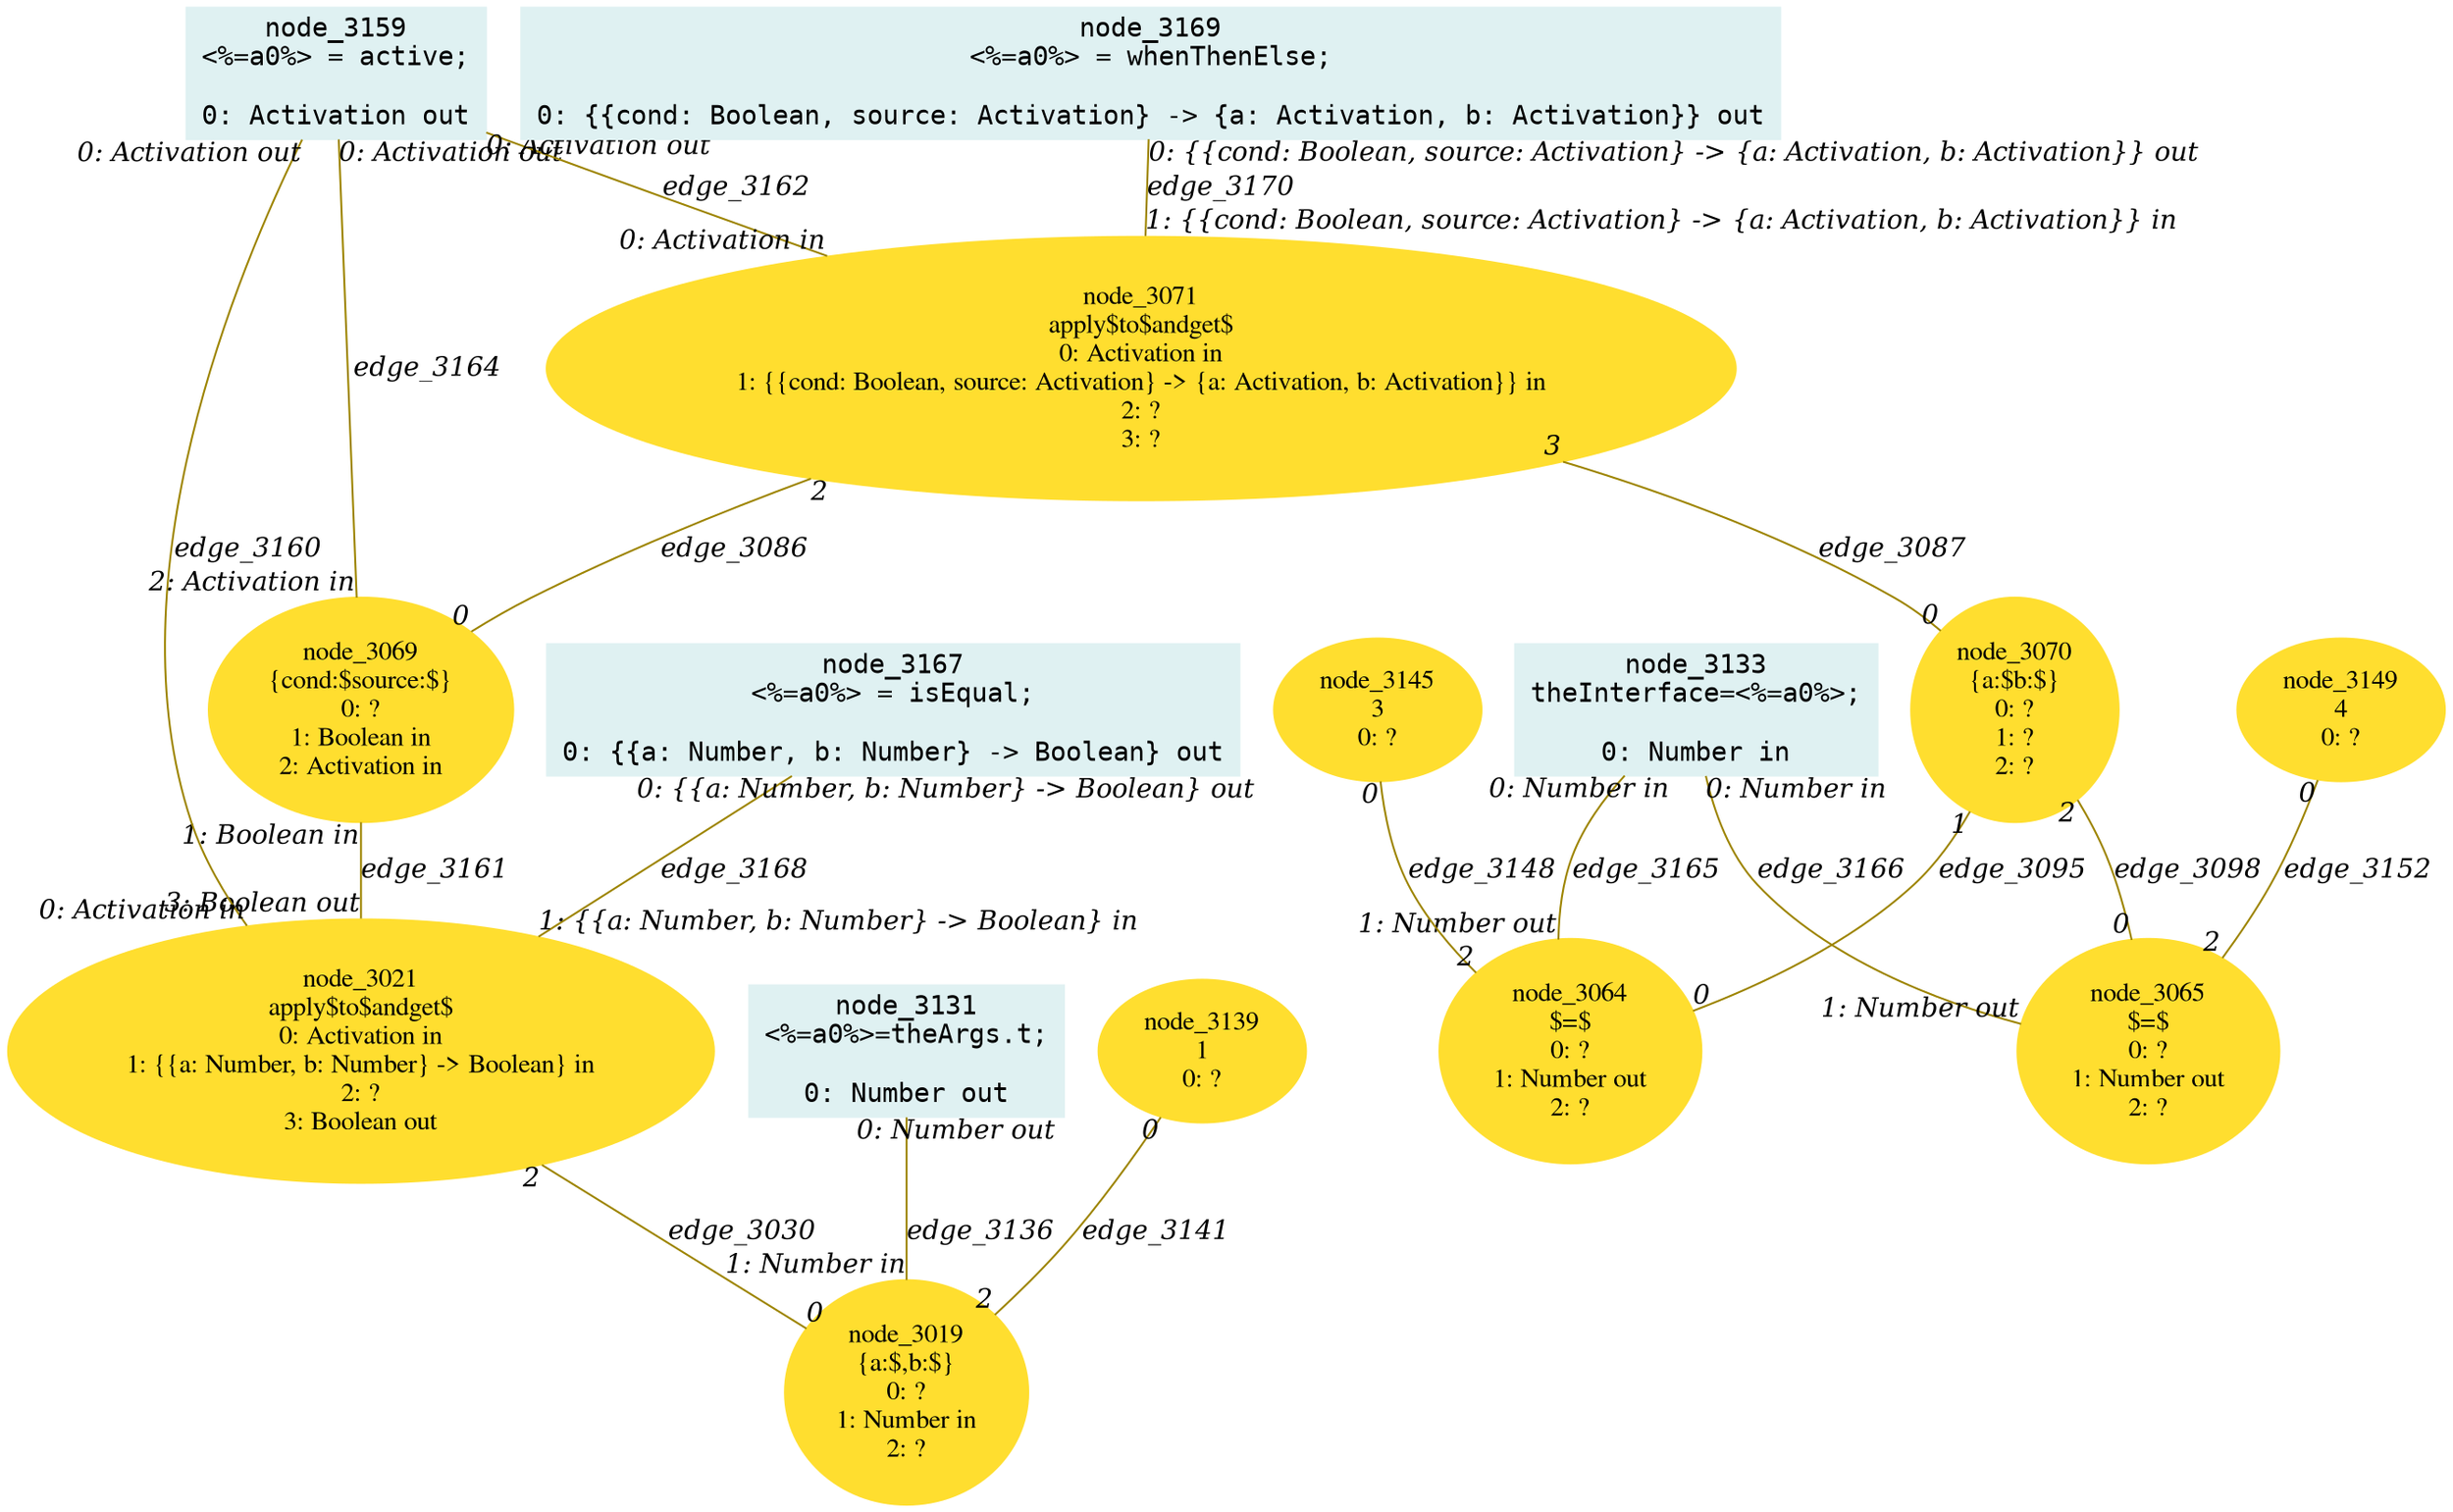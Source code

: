 digraph g{node_3019 [shape="ellipse", style="filled", color="#ffde2f", fontname="Times", label="node_3019
{a:$,b:$}
0: ?
1: Number in
2: ?" ]
node_3021 [shape="ellipse", style="filled", color="#ffde2f", fontname="Times", label="node_3021
apply$to$andget$
0: Activation in
1: {{a: Number, b: Number} -> Boolean} in
2: ?
3: Boolean out" ]
node_3064 [shape="ellipse", style="filled", color="#ffde2f", fontname="Times", label="node_3064
$=$
0: ?
1: Number out
2: ?" ]
node_3065 [shape="ellipse", style="filled", color="#ffde2f", fontname="Times", label="node_3065
$=$
0: ?
1: Number out
2: ?" ]
node_3069 [shape="ellipse", style="filled", color="#ffde2f", fontname="Times", label="node_3069
{cond:$source:$}
0: ?
1: Boolean in
2: Activation in" ]
node_3070 [shape="ellipse", style="filled", color="#ffde2f", fontname="Times", label="node_3070
{a:$b:$}
0: ?
1: ?
2: ?" ]
node_3071 [shape="ellipse", style="filled", color="#ffde2f", fontname="Times", label="node_3071
apply$to$andget$
0: Activation in
1: {{cond: Boolean, source: Activation} -> {a: Activation, b: Activation}} in
2: ?
3: ?" ]
node_3131 [shape="box", style="filled", color="#dff1f2", fontname="Courier", label="node_3131
<%=a0%>=theArgs.t;

0: Number out" ]
node_3133 [shape="box", style="filled", color="#dff1f2", fontname="Courier", label="node_3133
theInterface=<%=a0%>;

0: Number in" ]
node_3139 [shape="ellipse", style="filled", color="#ffde2f", fontname="Times", label="node_3139
1
0: ?" ]
node_3145 [shape="ellipse", style="filled", color="#ffde2f", fontname="Times", label="node_3145
3
0: ?" ]
node_3149 [shape="ellipse", style="filled", color="#ffde2f", fontname="Times", label="node_3149
4
0: ?" ]
node_3159 [shape="box", style="filled", color="#dff1f2", fontname="Courier", label="node_3159
<%=a0%> = active;

0: Activation out" ]
node_3167 [shape="box", style="filled", color="#dff1f2", fontname="Courier", label="node_3167
<%=a0%> = isEqual;

0: {{a: Number, b: Number} -> Boolean} out" ]
node_3169 [shape="box", style="filled", color="#dff1f2", fontname="Courier", label="node_3169
<%=a0%> = whenThenElse;

0: {{cond: Boolean, source: Activation} -> {a: Activation, b: Activation}} out" ]
node_3021 -> node_3019 [dir=none, arrowHead=none, fontname="Times-Italic", arrowsize=1, color="#9d8400", label="edge_3030",  headlabel="0", taillabel="2" ]
node_3071 -> node_3069 [dir=none, arrowHead=none, fontname="Times-Italic", arrowsize=1, color="#9d8400", label="edge_3086",  headlabel="0", taillabel="2" ]
node_3071 -> node_3070 [dir=none, arrowHead=none, fontname="Times-Italic", arrowsize=1, color="#9d8400", label="edge_3087",  headlabel="0", taillabel="3" ]
node_3070 -> node_3064 [dir=none, arrowHead=none, fontname="Times-Italic", arrowsize=1, color="#9d8400", label="edge_3095",  headlabel="0", taillabel="1" ]
node_3070 -> node_3065 [dir=none, arrowHead=none, fontname="Times-Italic", arrowsize=1, color="#9d8400", label="edge_3098",  headlabel="0", taillabel="2" ]
node_3131 -> node_3019 [dir=none, arrowHead=none, fontname="Times-Italic", arrowsize=1, color="#9d8400", label="edge_3136",  headlabel="1: Number in", taillabel="0: Number out" ]
node_3139 -> node_3019 [dir=none, arrowHead=none, fontname="Times-Italic", arrowsize=1, color="#9d8400", label="edge_3141",  headlabel="2", taillabel="0" ]
node_3145 -> node_3064 [dir=none, arrowHead=none, fontname="Times-Italic", arrowsize=1, color="#9d8400", label="edge_3148",  headlabel="2", taillabel="0" ]
node_3149 -> node_3065 [dir=none, arrowHead=none, fontname="Times-Italic", arrowsize=1, color="#9d8400", label="edge_3152",  headlabel="2", taillabel="0" ]
node_3159 -> node_3021 [dir=none, arrowHead=none, fontname="Times-Italic", arrowsize=1, color="#9d8400", label="edge_3160",  headlabel="0: Activation in", taillabel="0: Activation out" ]
node_3069 -> node_3021 [dir=none, arrowHead=none, fontname="Times-Italic", arrowsize=1, color="#9d8400", label="edge_3161",  headlabel="3: Boolean out", taillabel="1: Boolean in" ]
node_3159 -> node_3071 [dir=none, arrowHead=none, fontname="Times-Italic", arrowsize=1, color="#9d8400", label="edge_3162",  headlabel="0: Activation in", taillabel="0: Activation out" ]
node_3159 -> node_3069 [dir=none, arrowHead=none, fontname="Times-Italic", arrowsize=1, color="#9d8400", label="edge_3164",  headlabel="2: Activation in", taillabel="0: Activation out" ]
node_3133 -> node_3064 [dir=none, arrowHead=none, fontname="Times-Italic", arrowsize=1, color="#9d8400", label="edge_3165",  headlabel="1: Number out", taillabel="0: Number in" ]
node_3133 -> node_3065 [dir=none, arrowHead=none, fontname="Times-Italic", arrowsize=1, color="#9d8400", label="edge_3166",  headlabel="1: Number out", taillabel="0: Number in" ]
node_3167 -> node_3021 [dir=none, arrowHead=none, fontname="Times-Italic", arrowsize=1, color="#9d8400", label="edge_3168",  headlabel="1: {{a: Number, b: Number} -> Boolean} in", taillabel="0: {{a: Number, b: Number} -> Boolean} out" ]
node_3169 -> node_3071 [dir=none, arrowHead=none, fontname="Times-Italic", arrowsize=1, color="#9d8400", label="edge_3170",  headlabel="1: {{cond: Boolean, source: Activation} -> {a: Activation, b: Activation}} in", taillabel="0: {{cond: Boolean, source: Activation} -> {a: Activation, b: Activation}} out" ]
}